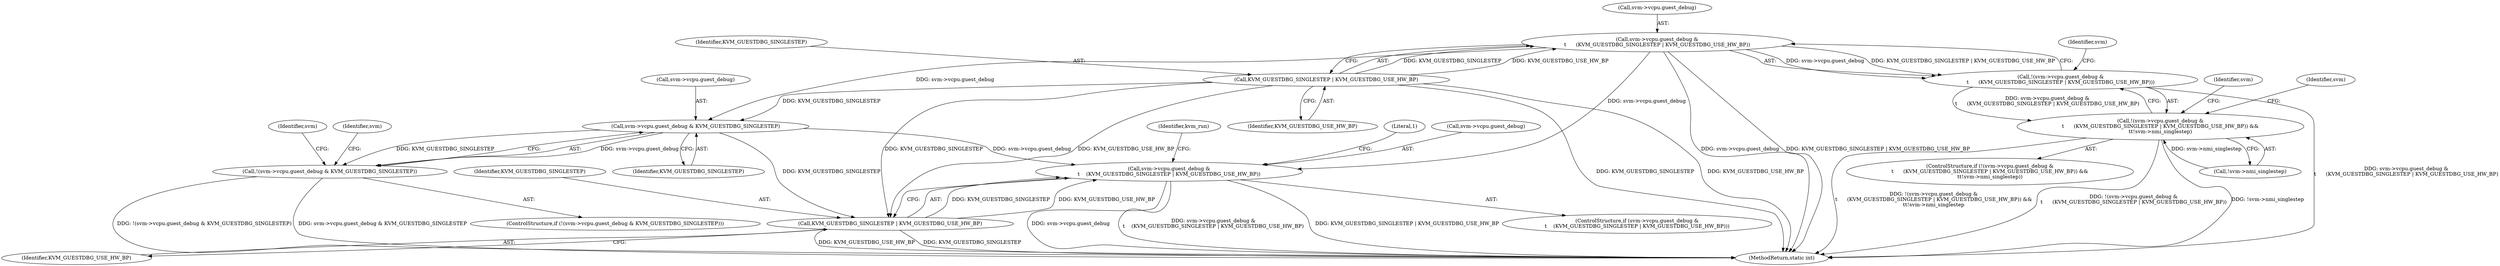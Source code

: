 digraph "0_linux_cbdb967af3d54993f5814f1cee0ed311a055377d@pointer" {
"1000114" [label="(Call,svm->vcpu.guest_debug &\n\t      (KVM_GUESTDBG_SINGLESTEP | KVM_GUESTDBG_USE_HW_BP))"];
"1000120" [label="(Call,KVM_GUESTDBG_SINGLESTEP | KVM_GUESTDBG_USE_HW_BP)"];
"1000113" [label="(Call,!(svm->vcpu.guest_debug &\n\t      (KVM_GUESTDBG_SINGLESTEP | KVM_GUESTDBG_USE_HW_BP)))"];
"1000112" [label="(Call,!(svm->vcpu.guest_debug &\n\t      (KVM_GUESTDBG_SINGLESTEP | KVM_GUESTDBG_USE_HW_BP)) &&\n\t\t!svm->nmi_singlestep)"];
"1000148" [label="(Call,svm->vcpu.guest_debug & KVM_GUESTDBG_SINGLESTEP)"];
"1000147" [label="(Call,!(svm->vcpu.guest_debug & KVM_GUESTDBG_SINGLESTEP))"];
"1000168" [label="(Call,svm->vcpu.guest_debug &\n\t    (KVM_GUESTDBG_SINGLESTEP | KVM_GUESTDBG_USE_HW_BP))"];
"1000174" [label="(Call,KVM_GUESTDBG_SINGLESTEP | KVM_GUESTDBG_USE_HW_BP)"];
"1000125" [label="(Identifier,svm)"];
"1000138" [label="(Identifier,svm)"];
"1000159" [label="(Identifier,svm)"];
"1000149" [label="(Call,svm->vcpu.guest_debug)"];
"1000180" [label="(Identifier,kvm_run)"];
"1000175" [label="(Identifier,KVM_GUESTDBG_SINGLESTEP)"];
"1000176" [label="(Identifier,KVM_GUESTDBG_USE_HW_BP)"];
"1000122" [label="(Identifier,KVM_GUESTDBG_USE_HW_BP)"];
"1000123" [label="(Call,!svm->nmi_singlestep)"];
"1000146" [label="(ControlStructure,if (!(svm->vcpu.guest_debug & KVM_GUESTDBG_SINGLESTEP)))"];
"1000114" [label="(Call,svm->vcpu.guest_debug &\n\t      (KVM_GUESTDBG_SINGLESTEP | KVM_GUESTDBG_USE_HW_BP))"];
"1000112" [label="(Call,!(svm->vcpu.guest_debug &\n\t      (KVM_GUESTDBG_SINGLESTEP | KVM_GUESTDBG_USE_HW_BP)) &&\n\t\t!svm->nmi_singlestep)"];
"1000220" [label="(Literal,1)"];
"1000154" [label="(Identifier,KVM_GUESTDBG_SINGLESTEP)"];
"1000221" [label="(MethodReturn,static int)"];
"1000167" [label="(ControlStructure,if (svm->vcpu.guest_debug &\n\t    (KVM_GUESTDBG_SINGLESTEP | KVM_GUESTDBG_USE_HW_BP)))"];
"1000174" [label="(Call,KVM_GUESTDBG_SINGLESTEP | KVM_GUESTDBG_USE_HW_BP)"];
"1000148" [label="(Call,svm->vcpu.guest_debug & KVM_GUESTDBG_SINGLESTEP)"];
"1000113" [label="(Call,!(svm->vcpu.guest_debug &\n\t      (KVM_GUESTDBG_SINGLESTEP | KVM_GUESTDBG_USE_HW_BP)))"];
"1000147" [label="(Call,!(svm->vcpu.guest_debug & KVM_GUESTDBG_SINGLESTEP))"];
"1000120" [label="(Call,KVM_GUESTDBG_SINGLESTEP | KVM_GUESTDBG_USE_HW_BP)"];
"1000169" [label="(Call,svm->vcpu.guest_debug)"];
"1000121" [label="(Identifier,KVM_GUESTDBG_SINGLESTEP)"];
"1000115" [label="(Call,svm->vcpu.guest_debug)"];
"1000171" [label="(Identifier,svm)"];
"1000168" [label="(Call,svm->vcpu.guest_debug &\n\t    (KVM_GUESTDBG_SINGLESTEP | KVM_GUESTDBG_USE_HW_BP))"];
"1000111" [label="(ControlStructure,if (!(svm->vcpu.guest_debug &\n\t      (KVM_GUESTDBG_SINGLESTEP | KVM_GUESTDBG_USE_HW_BP)) &&\n\t\t!svm->nmi_singlestep))"];
"1000131" [label="(Identifier,svm)"];
"1000114" -> "1000113"  [label="AST: "];
"1000114" -> "1000120"  [label="CFG: "];
"1000115" -> "1000114"  [label="AST: "];
"1000120" -> "1000114"  [label="AST: "];
"1000113" -> "1000114"  [label="CFG: "];
"1000114" -> "1000221"  [label="DDG: svm->vcpu.guest_debug"];
"1000114" -> "1000221"  [label="DDG: KVM_GUESTDBG_SINGLESTEP | KVM_GUESTDBG_USE_HW_BP"];
"1000114" -> "1000113"  [label="DDG: svm->vcpu.guest_debug"];
"1000114" -> "1000113"  [label="DDG: KVM_GUESTDBG_SINGLESTEP | KVM_GUESTDBG_USE_HW_BP"];
"1000120" -> "1000114"  [label="DDG: KVM_GUESTDBG_SINGLESTEP"];
"1000120" -> "1000114"  [label="DDG: KVM_GUESTDBG_USE_HW_BP"];
"1000114" -> "1000148"  [label="DDG: svm->vcpu.guest_debug"];
"1000114" -> "1000168"  [label="DDG: svm->vcpu.guest_debug"];
"1000120" -> "1000122"  [label="CFG: "];
"1000121" -> "1000120"  [label="AST: "];
"1000122" -> "1000120"  [label="AST: "];
"1000120" -> "1000221"  [label="DDG: KVM_GUESTDBG_SINGLESTEP"];
"1000120" -> "1000221"  [label="DDG: KVM_GUESTDBG_USE_HW_BP"];
"1000120" -> "1000148"  [label="DDG: KVM_GUESTDBG_SINGLESTEP"];
"1000120" -> "1000174"  [label="DDG: KVM_GUESTDBG_SINGLESTEP"];
"1000120" -> "1000174"  [label="DDG: KVM_GUESTDBG_USE_HW_BP"];
"1000113" -> "1000112"  [label="AST: "];
"1000125" -> "1000113"  [label="CFG: "];
"1000112" -> "1000113"  [label="CFG: "];
"1000113" -> "1000221"  [label="DDG: svm->vcpu.guest_debug &\n\t      (KVM_GUESTDBG_SINGLESTEP | KVM_GUESTDBG_USE_HW_BP)"];
"1000113" -> "1000112"  [label="DDG: svm->vcpu.guest_debug &\n\t      (KVM_GUESTDBG_SINGLESTEP | KVM_GUESTDBG_USE_HW_BP)"];
"1000112" -> "1000111"  [label="AST: "];
"1000112" -> "1000123"  [label="CFG: "];
"1000123" -> "1000112"  [label="AST: "];
"1000131" -> "1000112"  [label="CFG: "];
"1000138" -> "1000112"  [label="CFG: "];
"1000112" -> "1000221"  [label="DDG: !svm->nmi_singlestep"];
"1000112" -> "1000221"  [label="DDG: !(svm->vcpu.guest_debug &\n\t      (KVM_GUESTDBG_SINGLESTEP | KVM_GUESTDBG_USE_HW_BP)) &&\n\t\t!svm->nmi_singlestep"];
"1000112" -> "1000221"  [label="DDG: !(svm->vcpu.guest_debug &\n\t      (KVM_GUESTDBG_SINGLESTEP | KVM_GUESTDBG_USE_HW_BP))"];
"1000123" -> "1000112"  [label="DDG: svm->nmi_singlestep"];
"1000148" -> "1000147"  [label="AST: "];
"1000148" -> "1000154"  [label="CFG: "];
"1000149" -> "1000148"  [label="AST: "];
"1000154" -> "1000148"  [label="AST: "];
"1000147" -> "1000148"  [label="CFG: "];
"1000148" -> "1000147"  [label="DDG: svm->vcpu.guest_debug"];
"1000148" -> "1000147"  [label="DDG: KVM_GUESTDBG_SINGLESTEP"];
"1000148" -> "1000168"  [label="DDG: svm->vcpu.guest_debug"];
"1000148" -> "1000174"  [label="DDG: KVM_GUESTDBG_SINGLESTEP"];
"1000147" -> "1000146"  [label="AST: "];
"1000159" -> "1000147"  [label="CFG: "];
"1000171" -> "1000147"  [label="CFG: "];
"1000147" -> "1000221"  [label="DDG: svm->vcpu.guest_debug & KVM_GUESTDBG_SINGLESTEP"];
"1000147" -> "1000221"  [label="DDG: !(svm->vcpu.guest_debug & KVM_GUESTDBG_SINGLESTEP)"];
"1000168" -> "1000167"  [label="AST: "];
"1000168" -> "1000174"  [label="CFG: "];
"1000169" -> "1000168"  [label="AST: "];
"1000174" -> "1000168"  [label="AST: "];
"1000180" -> "1000168"  [label="CFG: "];
"1000220" -> "1000168"  [label="CFG: "];
"1000168" -> "1000221"  [label="DDG: svm->vcpu.guest_debug"];
"1000168" -> "1000221"  [label="DDG: svm->vcpu.guest_debug &\n\t    (KVM_GUESTDBG_SINGLESTEP | KVM_GUESTDBG_USE_HW_BP)"];
"1000168" -> "1000221"  [label="DDG: KVM_GUESTDBG_SINGLESTEP | KVM_GUESTDBG_USE_HW_BP"];
"1000174" -> "1000168"  [label="DDG: KVM_GUESTDBG_SINGLESTEP"];
"1000174" -> "1000168"  [label="DDG: KVM_GUESTDBG_USE_HW_BP"];
"1000174" -> "1000176"  [label="CFG: "];
"1000175" -> "1000174"  [label="AST: "];
"1000176" -> "1000174"  [label="AST: "];
"1000174" -> "1000221"  [label="DDG: KVM_GUESTDBG_USE_HW_BP"];
"1000174" -> "1000221"  [label="DDG: KVM_GUESTDBG_SINGLESTEP"];
}
